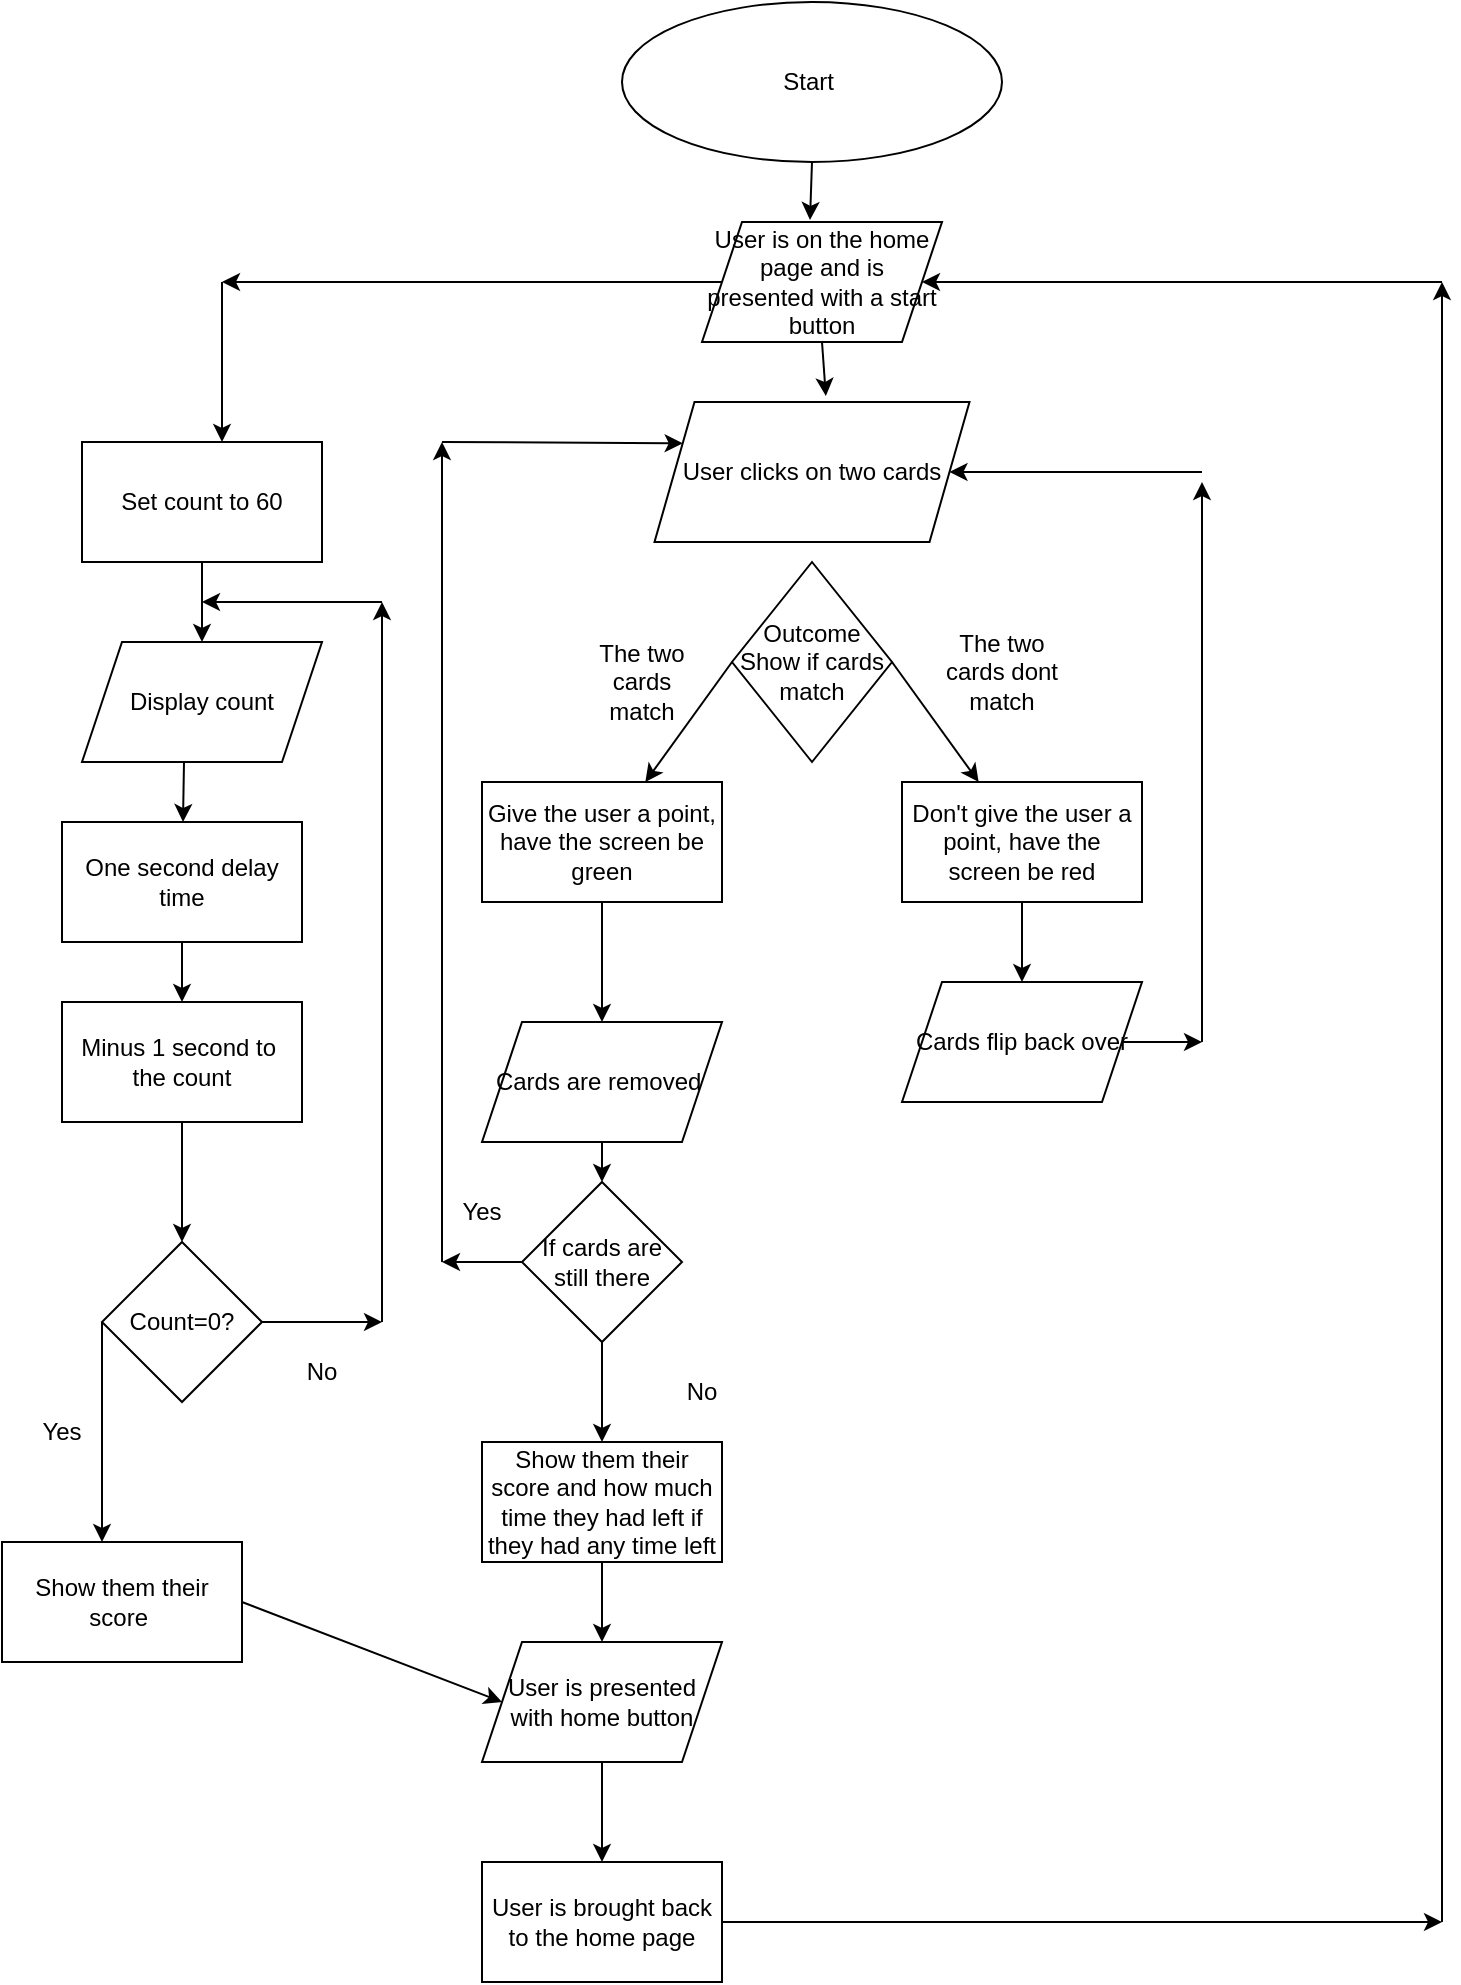 <mxfile version="20.8.15" type="github">
  <diagram name="Page-1" id="92U76bFKZ5YiaXNe4-tE">
    <mxGraphModel dx="1387" dy="796" grid="1" gridSize="10" guides="1" tooltips="1" connect="1" arrows="1" fold="1" page="1" pageScale="1" pageWidth="850" pageHeight="1100" math="0" shadow="0">
      <root>
        <mxCell id="0" />
        <mxCell id="1" parent="0" />
        <mxCell id="os8-ziMhESVvQclBLDxS-2" value="Start&amp;nbsp;" style="ellipse;whiteSpace=wrap;html=1;" parent="1" vertex="1">
          <mxGeometry x="320" width="190" height="80" as="geometry" />
        </mxCell>
        <mxCell id="os8-ziMhESVvQclBLDxS-4" value="User clicks on two cards" style="shape=parallelogram;perimeter=parallelogramPerimeter;whiteSpace=wrap;html=1;fixedSize=1;" parent="1" vertex="1">
          <mxGeometry x="336.25" y="200" width="157.5" height="70" as="geometry" />
        </mxCell>
        <mxCell id="os8-ziMhESVvQclBLDxS-9" value="Outcome&lt;br&gt;Show if cards match" style="rhombus;whiteSpace=wrap;html=1;" parent="1" vertex="1">
          <mxGeometry x="375" y="280" width="80" height="100" as="geometry" />
        </mxCell>
        <mxCell id="os8-ziMhESVvQclBLDxS-11" value="" style="endArrow=classic;html=1;rounded=0;exitX=0;exitY=0.5;exitDx=0;exitDy=0;" parent="1" target="os8-ziMhESVvQclBLDxS-13" edge="1" source="os8-ziMhESVvQclBLDxS-9">
          <mxGeometry width="50" height="50" relative="1" as="geometry">
            <mxPoint x="370" y="330" as="sourcePoint" />
            <mxPoint x="320" y="390" as="targetPoint" />
          </mxGeometry>
        </mxCell>
        <mxCell id="os8-ziMhESVvQclBLDxS-13" value="Give the user a point, have the screen be green" style="rounded=0;whiteSpace=wrap;html=1;" parent="1" vertex="1">
          <mxGeometry x="250" y="390" width="120" height="60" as="geometry" />
        </mxCell>
        <mxCell id="os8-ziMhESVvQclBLDxS-14" value="The two cards match" style="text;html=1;strokeColor=none;fillColor=none;align=center;verticalAlign=middle;whiteSpace=wrap;rounded=0;" parent="1" vertex="1">
          <mxGeometry x="300" y="320" width="60" height="40" as="geometry" />
        </mxCell>
        <mxCell id="os8-ziMhESVvQclBLDxS-15" value="" style="endArrow=classic;html=1;rounded=0;exitX=1;exitY=0.5;exitDx=0;exitDy=0;" parent="1" source="os8-ziMhESVvQclBLDxS-9" target="os8-ziMhESVvQclBLDxS-16" edge="1">
          <mxGeometry width="50" height="50" relative="1" as="geometry">
            <mxPoint x="400" y="460" as="sourcePoint" />
            <mxPoint x="490" y="390" as="targetPoint" />
          </mxGeometry>
        </mxCell>
        <mxCell id="os8-ziMhESVvQclBLDxS-16" value="Don&#39;t give the user a point, have the screen be red" style="rounded=0;whiteSpace=wrap;html=1;" parent="1" vertex="1">
          <mxGeometry x="460" y="390" width="120" height="60" as="geometry" />
        </mxCell>
        <mxCell id="os8-ziMhESVvQclBLDxS-17" value="The two cards dont match" style="text;html=1;strokeColor=none;fillColor=none;align=center;verticalAlign=middle;whiteSpace=wrap;rounded=0;" parent="1" vertex="1">
          <mxGeometry x="480" y="320" width="60" height="30" as="geometry" />
        </mxCell>
        <mxCell id="os8-ziMhESVvQclBLDxS-18" value="" style="endArrow=classic;html=1;rounded=0;exitX=0.5;exitY=1;exitDx=0;exitDy=0;" parent="1" source="os8-ziMhESVvQclBLDxS-13" edge="1">
          <mxGeometry width="50" height="50" relative="1" as="geometry">
            <mxPoint x="400" y="430" as="sourcePoint" />
            <mxPoint x="310" y="510" as="targetPoint" />
          </mxGeometry>
        </mxCell>
        <mxCell id="os8-ziMhESVvQclBLDxS-19" value="" style="endArrow=classic;html=1;rounded=0;exitX=0.5;exitY=1;exitDx=0;exitDy=0;" parent="1" source="os8-ziMhESVvQclBLDxS-16" edge="1">
          <mxGeometry width="50" height="50" relative="1" as="geometry">
            <mxPoint x="400" y="410" as="sourcePoint" />
            <mxPoint x="520" y="490" as="targetPoint" />
          </mxGeometry>
        </mxCell>
        <mxCell id="os8-ziMhESVvQclBLDxS-20" value="Cards are removed&amp;nbsp;" style="shape=parallelogram;perimeter=parallelogramPerimeter;whiteSpace=wrap;html=1;fixedSize=1;" parent="1" vertex="1">
          <mxGeometry x="250" y="510" width="120" height="60" as="geometry" />
        </mxCell>
        <mxCell id="os8-ziMhESVvQclBLDxS-21" value="Cards flip back over" style="shape=parallelogram;perimeter=parallelogramPerimeter;whiteSpace=wrap;html=1;fixedSize=1;" parent="1" vertex="1">
          <mxGeometry x="460" y="490" width="120" height="60" as="geometry" />
        </mxCell>
        <mxCell id="os8-ziMhESVvQclBLDxS-24" value="Set count to 60" style="rounded=0;whiteSpace=wrap;html=1;" parent="1" vertex="1">
          <mxGeometry x="50" y="220" width="120" height="60" as="geometry" />
        </mxCell>
        <mxCell id="os8-ziMhESVvQclBLDxS-25" value="" style="endArrow=classic;html=1;rounded=0;exitX=0.5;exitY=1;exitDx=0;exitDy=0;" parent="1" source="os8-ziMhESVvQclBLDxS-24" target="os8-ziMhESVvQclBLDxS-26" edge="1">
          <mxGeometry width="50" height="50" relative="1" as="geometry">
            <mxPoint x="400" y="400" as="sourcePoint" />
            <mxPoint x="110" y="330" as="targetPoint" />
          </mxGeometry>
        </mxCell>
        <mxCell id="os8-ziMhESVvQclBLDxS-26" value="Display count" style="shape=parallelogram;perimeter=parallelogramPerimeter;whiteSpace=wrap;html=1;fixedSize=1;" parent="1" vertex="1">
          <mxGeometry x="50" y="320" width="120" height="60" as="geometry" />
        </mxCell>
        <mxCell id="os8-ziMhESVvQclBLDxS-28" value="" style="endArrow=classic;html=1;rounded=0;exitX=0.425;exitY=1;exitDx=0;exitDy=0;exitPerimeter=0;" parent="1" source="os8-ziMhESVvQclBLDxS-26" target="os8-ziMhESVvQclBLDxS-29" edge="1">
          <mxGeometry width="50" height="50" relative="1" as="geometry">
            <mxPoint x="50" y="470" as="sourcePoint" />
            <mxPoint x="100" y="420" as="targetPoint" />
          </mxGeometry>
        </mxCell>
        <mxCell id="os8-ziMhESVvQclBLDxS-29" value="One second delay time" style="rounded=0;whiteSpace=wrap;html=1;" parent="1" vertex="1">
          <mxGeometry x="40" y="410" width="120" height="60" as="geometry" />
        </mxCell>
        <mxCell id="os8-ziMhESVvQclBLDxS-30" value="Minus 1 second to&amp;nbsp;&lt;br&gt;the count" style="rounded=0;whiteSpace=wrap;html=1;" parent="1" vertex="1">
          <mxGeometry x="40" y="500" width="120" height="60" as="geometry" />
        </mxCell>
        <mxCell id="os8-ziMhESVvQclBLDxS-32" value="" style="endArrow=classic;html=1;rounded=0;exitX=0.5;exitY=1;exitDx=0;exitDy=0;entryX=0.5;entryY=0;entryDx=0;entryDy=0;" parent="1" source="os8-ziMhESVvQclBLDxS-29" target="os8-ziMhESVvQclBLDxS-30" edge="1">
          <mxGeometry width="50" height="50" relative="1" as="geometry">
            <mxPoint x="400" y="400" as="sourcePoint" />
            <mxPoint x="450" y="350" as="targetPoint" />
          </mxGeometry>
        </mxCell>
        <mxCell id="os8-ziMhESVvQclBLDxS-33" value="" style="endArrow=classic;html=1;rounded=0;exitX=0.5;exitY=1;exitDx=0;exitDy=0;" parent="1" source="os8-ziMhESVvQclBLDxS-30" edge="1">
          <mxGeometry width="50" height="50" relative="1" as="geometry">
            <mxPoint x="400" y="390" as="sourcePoint" />
            <mxPoint x="100" y="620" as="targetPoint" />
          </mxGeometry>
        </mxCell>
        <mxCell id="os8-ziMhESVvQclBLDxS-34" value="Count=0?" style="rhombus;whiteSpace=wrap;html=1;" parent="1" vertex="1">
          <mxGeometry x="60" y="620" width="80" height="80" as="geometry" />
        </mxCell>
        <mxCell id="os8-ziMhESVvQclBLDxS-35" value="" style="endArrow=classic;html=1;rounded=0;exitX=1;exitY=0.5;exitDx=0;exitDy=0;" parent="1" source="os8-ziMhESVvQclBLDxS-34" edge="1">
          <mxGeometry width="50" height="50" relative="1" as="geometry">
            <mxPoint x="400" y="390" as="sourcePoint" />
            <mxPoint x="200" y="660" as="targetPoint" />
          </mxGeometry>
        </mxCell>
        <mxCell id="os8-ziMhESVvQclBLDxS-36" value="" style="endArrow=classic;html=1;rounded=0;" parent="1" edge="1">
          <mxGeometry width="50" height="50" relative="1" as="geometry">
            <mxPoint x="200" y="660" as="sourcePoint" />
            <mxPoint x="200" y="300" as="targetPoint" />
          </mxGeometry>
        </mxCell>
        <mxCell id="os8-ziMhESVvQclBLDxS-37" value="" style="endArrow=classic;html=1;rounded=0;" parent="1" edge="1">
          <mxGeometry width="50" height="50" relative="1" as="geometry">
            <mxPoint x="200" y="300" as="sourcePoint" />
            <mxPoint x="110" y="300" as="targetPoint" />
          </mxGeometry>
        </mxCell>
        <mxCell id="os8-ziMhESVvQclBLDxS-39" value="No" style="text;html=1;strokeColor=none;fillColor=none;align=center;verticalAlign=middle;whiteSpace=wrap;rounded=0;" parent="1" vertex="1">
          <mxGeometry x="140" y="670" width="60" height="30" as="geometry" />
        </mxCell>
        <mxCell id="E0gtV7Kq9KfFKC0P-1Go-1" value="" style="endArrow=classic;html=1;rounded=0;exitX=0;exitY=0.5;exitDx=0;exitDy=0;" parent="1" source="os8-ziMhESVvQclBLDxS-34" edge="1">
          <mxGeometry width="50" height="50" relative="1" as="geometry">
            <mxPoint x="320" y="640" as="sourcePoint" />
            <mxPoint x="60" y="770" as="targetPoint" />
          </mxGeometry>
        </mxCell>
        <mxCell id="E0gtV7Kq9KfFKC0P-1Go-5" value="If cards are still there" style="rhombus;whiteSpace=wrap;html=1;" parent="1" vertex="1">
          <mxGeometry x="270" y="590" width="80" height="80" as="geometry" />
        </mxCell>
        <mxCell id="E0gtV7Kq9KfFKC0P-1Go-6" value="" style="endArrow=classic;html=1;rounded=0;exitX=1;exitY=0.5;exitDx=0;exitDy=0;" parent="1" source="os8-ziMhESVvQclBLDxS-21" edge="1">
          <mxGeometry width="50" height="50" relative="1" as="geometry">
            <mxPoint x="480" y="510" as="sourcePoint" />
            <mxPoint x="610" y="520" as="targetPoint" />
          </mxGeometry>
        </mxCell>
        <mxCell id="E0gtV7Kq9KfFKC0P-1Go-7" value="" style="endArrow=classic;html=1;rounded=0;" parent="1" edge="1">
          <mxGeometry width="50" height="50" relative="1" as="geometry">
            <mxPoint x="610" y="520" as="sourcePoint" />
            <mxPoint x="610" y="240" as="targetPoint" />
          </mxGeometry>
        </mxCell>
        <mxCell id="E0gtV7Kq9KfFKC0P-1Go-8" value="" style="endArrow=classic;html=1;rounded=0;entryX=1;entryY=0.5;entryDx=0;entryDy=0;" parent="1" target="os8-ziMhESVvQclBLDxS-4" edge="1">
          <mxGeometry width="50" height="50" relative="1" as="geometry">
            <mxPoint x="610" y="235" as="sourcePoint" />
            <mxPoint x="530" y="460" as="targetPoint" />
          </mxGeometry>
        </mxCell>
        <mxCell id="E0gtV7Kq9KfFKC0P-1Go-9" value="" style="endArrow=classic;html=1;rounded=0;exitX=0.5;exitY=1;exitDx=0;exitDy=0;entryX=0.5;entryY=0;entryDx=0;entryDy=0;" parent="1" source="os8-ziMhESVvQclBLDxS-20" target="E0gtV7Kq9KfFKC0P-1Go-5" edge="1">
          <mxGeometry width="50" height="50" relative="1" as="geometry">
            <mxPoint x="430" y="670" as="sourcePoint" />
            <mxPoint x="480" y="620" as="targetPoint" />
          </mxGeometry>
        </mxCell>
        <mxCell id="E0gtV7Kq9KfFKC0P-1Go-10" value="" style="endArrow=classic;html=1;rounded=0;exitX=0.5;exitY=1;exitDx=0;exitDy=0;" parent="1" source="E0gtV7Kq9KfFKC0P-1Go-5" edge="1">
          <mxGeometry width="50" height="50" relative="1" as="geometry">
            <mxPoint x="430" y="660" as="sourcePoint" />
            <mxPoint x="310" y="720" as="targetPoint" />
          </mxGeometry>
        </mxCell>
        <mxCell id="E0gtV7Kq9KfFKC0P-1Go-11" value="" style="endArrow=classic;html=1;rounded=0;exitX=0;exitY=0.5;exitDx=0;exitDy=0;" parent="1" source="E0gtV7Kq9KfFKC0P-1Go-5" edge="1">
          <mxGeometry width="50" height="50" relative="1" as="geometry">
            <mxPoint x="430" y="460" as="sourcePoint" />
            <mxPoint x="230" y="630" as="targetPoint" />
          </mxGeometry>
        </mxCell>
        <mxCell id="E0gtV7Kq9KfFKC0P-1Go-12" value="" style="endArrow=classic;html=1;rounded=0;" parent="1" edge="1">
          <mxGeometry width="50" height="50" relative="1" as="geometry">
            <mxPoint x="230" y="630" as="sourcePoint" />
            <mxPoint x="230" y="220" as="targetPoint" />
          </mxGeometry>
        </mxCell>
        <mxCell id="E0gtV7Kq9KfFKC0P-1Go-13" value="" style="endArrow=classic;html=1;rounded=0;entryX=0;entryY=0.25;entryDx=0;entryDy=0;" parent="1" target="os8-ziMhESVvQclBLDxS-4" edge="1">
          <mxGeometry width="50" height="50" relative="1" as="geometry">
            <mxPoint x="230" y="220" as="sourcePoint" />
            <mxPoint x="480" y="410" as="targetPoint" />
          </mxGeometry>
        </mxCell>
        <mxCell id="E0gtV7Kq9KfFKC0P-1Go-14" value="Yes" style="text;html=1;strokeColor=none;fillColor=none;align=center;verticalAlign=middle;whiteSpace=wrap;rounded=0;" parent="1" vertex="1">
          <mxGeometry x="220" y="590" width="60" height="30" as="geometry" />
        </mxCell>
        <mxCell id="E0gtV7Kq9KfFKC0P-1Go-15" value="No" style="text;html=1;strokeColor=none;fillColor=none;align=center;verticalAlign=middle;whiteSpace=wrap;rounded=0;" parent="1" vertex="1">
          <mxGeometry x="330" y="680" width="60" height="30" as="geometry" />
        </mxCell>
        <mxCell id="E0gtV7Kq9KfFKC0P-1Go-16" value="Show them their score and how much time they had left if they had any time left" style="rounded=0;whiteSpace=wrap;html=1;" parent="1" vertex="1">
          <mxGeometry x="250" y="720" width="120" height="60" as="geometry" />
        </mxCell>
        <mxCell id="E0gtV7Kq9KfFKC0P-1Go-17" value="Show them their score&amp;nbsp;" style="rounded=0;whiteSpace=wrap;html=1;" parent="1" vertex="1">
          <mxGeometry x="10" y="770" width="120" height="60" as="geometry" />
        </mxCell>
        <mxCell id="E0gtV7Kq9KfFKC0P-1Go-19" value="User is presented with home button" style="shape=parallelogram;perimeter=parallelogramPerimeter;whiteSpace=wrap;html=1;fixedSize=1;" parent="1" vertex="1">
          <mxGeometry x="250" y="820" width="120" height="60" as="geometry" />
        </mxCell>
        <mxCell id="E0gtV7Kq9KfFKC0P-1Go-21" value="User is brought back to the home page" style="rounded=0;whiteSpace=wrap;html=1;" parent="1" vertex="1">
          <mxGeometry x="250" y="930" width="120" height="60" as="geometry" />
        </mxCell>
        <mxCell id="E0gtV7Kq9KfFKC0P-1Go-22" value="" style="endArrow=classic;html=1;rounded=0;exitX=0.5;exitY=1;exitDx=0;exitDy=0;entryX=0.5;entryY=0;entryDx=0;entryDy=0;" parent="1" source="E0gtV7Kq9KfFKC0P-1Go-16" target="E0gtV7Kq9KfFKC0P-1Go-19" edge="1">
          <mxGeometry width="50" height="50" relative="1" as="geometry">
            <mxPoint x="430" y="850" as="sourcePoint" />
            <mxPoint x="480" y="800" as="targetPoint" />
          </mxGeometry>
        </mxCell>
        <mxCell id="E0gtV7Kq9KfFKC0P-1Go-23" value="" style="endArrow=classic;html=1;rounded=0;exitX=0.5;exitY=1;exitDx=0;exitDy=0;entryX=0.5;entryY=0;entryDx=0;entryDy=0;" parent="1" source="E0gtV7Kq9KfFKC0P-1Go-19" target="E0gtV7Kq9KfFKC0P-1Go-21" edge="1">
          <mxGeometry width="50" height="50" relative="1" as="geometry">
            <mxPoint x="430" y="850" as="sourcePoint" />
            <mxPoint x="480" y="800" as="targetPoint" />
          </mxGeometry>
        </mxCell>
        <mxCell id="E0gtV7Kq9KfFKC0P-1Go-24" value="User is on the home page and is presented with a start button" style="shape=parallelogram;perimeter=parallelogramPerimeter;whiteSpace=wrap;html=1;fixedSize=1;" parent="1" vertex="1">
          <mxGeometry x="360" y="110" width="120" height="60" as="geometry" />
        </mxCell>
        <mxCell id="E0gtV7Kq9KfFKC0P-1Go-25" value="" style="endArrow=classic;html=1;rounded=0;exitX=0.5;exitY=1;exitDx=0;exitDy=0;entryX=0.45;entryY=-0.017;entryDx=0;entryDy=0;entryPerimeter=0;" parent="1" source="os8-ziMhESVvQclBLDxS-2" target="E0gtV7Kq9KfFKC0P-1Go-24" edge="1">
          <mxGeometry width="50" height="50" relative="1" as="geometry">
            <mxPoint x="430" y="220" as="sourcePoint" />
            <mxPoint x="410" y="120" as="targetPoint" />
          </mxGeometry>
        </mxCell>
        <mxCell id="E0gtV7Kq9KfFKC0P-1Go-27" value="" style="endArrow=classic;html=1;rounded=0;exitX=1;exitY=0.5;exitDx=0;exitDy=0;" parent="1" source="E0gtV7Kq9KfFKC0P-1Go-21" edge="1">
          <mxGeometry width="50" height="50" relative="1" as="geometry">
            <mxPoint x="430" y="820" as="sourcePoint" />
            <mxPoint x="730" y="960" as="targetPoint" />
          </mxGeometry>
        </mxCell>
        <mxCell id="E0gtV7Kq9KfFKC0P-1Go-28" value="" style="endArrow=classic;html=1;rounded=0;" parent="1" edge="1">
          <mxGeometry width="50" height="50" relative="1" as="geometry">
            <mxPoint x="730" y="960" as="sourcePoint" />
            <mxPoint x="730" y="140" as="targetPoint" />
          </mxGeometry>
        </mxCell>
        <mxCell id="E0gtV7Kq9KfFKC0P-1Go-29" value="" style="endArrow=classic;html=1;rounded=0;entryX=1;entryY=0.5;entryDx=0;entryDy=0;" parent="1" target="E0gtV7Kq9KfFKC0P-1Go-24" edge="1">
          <mxGeometry width="50" height="50" relative="1" as="geometry">
            <mxPoint x="730" y="140" as="sourcePoint" />
            <mxPoint x="640" y="-10" as="targetPoint" />
          </mxGeometry>
        </mxCell>
        <mxCell id="E0gtV7Kq9KfFKC0P-1Go-30" value="Yes" style="text;html=1;strokeColor=none;fillColor=none;align=center;verticalAlign=middle;whiteSpace=wrap;rounded=0;" parent="1" vertex="1">
          <mxGeometry x="10" y="700" width="60" height="30" as="geometry" />
        </mxCell>
        <mxCell id="4U9D7oRtRW4-Icj851MU-2" value="" style="endArrow=classic;html=1;rounded=0;exitX=1;exitY=0.5;exitDx=0;exitDy=0;entryX=0;entryY=0.5;entryDx=0;entryDy=0;" edge="1" parent="1" source="E0gtV7Kq9KfFKC0P-1Go-17" target="E0gtV7Kq9KfFKC0P-1Go-19">
          <mxGeometry width="50" height="50" relative="1" as="geometry">
            <mxPoint x="400" y="930" as="sourcePoint" />
            <mxPoint x="450" y="880" as="targetPoint" />
          </mxGeometry>
        </mxCell>
        <mxCell id="4U9D7oRtRW4-Icj851MU-4" value="" style="endArrow=classic;html=1;rounded=0;exitX=0;exitY=0.5;exitDx=0;exitDy=0;" edge="1" parent="1" source="E0gtV7Kq9KfFKC0P-1Go-24">
          <mxGeometry width="50" height="50" relative="1" as="geometry">
            <mxPoint x="400" y="310" as="sourcePoint" />
            <mxPoint x="120" y="140" as="targetPoint" />
          </mxGeometry>
        </mxCell>
        <mxCell id="4U9D7oRtRW4-Icj851MU-5" value="" style="endArrow=classic;html=1;rounded=0;" edge="1" parent="1">
          <mxGeometry width="50" height="50" relative="1" as="geometry">
            <mxPoint x="120" y="140" as="sourcePoint" />
            <mxPoint x="120" y="220" as="targetPoint" />
          </mxGeometry>
        </mxCell>
        <mxCell id="4U9D7oRtRW4-Icj851MU-6" value="" style="endArrow=classic;html=1;rounded=0;exitX=0.5;exitY=1;exitDx=0;exitDy=0;entryX=0.544;entryY=-0.043;entryDx=0;entryDy=0;entryPerimeter=0;" edge="1" parent="1" source="E0gtV7Kq9KfFKC0P-1Go-24" target="os8-ziMhESVvQclBLDxS-4">
          <mxGeometry width="50" height="50" relative="1" as="geometry">
            <mxPoint x="400" y="310" as="sourcePoint" />
            <mxPoint x="450" y="260" as="targetPoint" />
          </mxGeometry>
        </mxCell>
      </root>
    </mxGraphModel>
  </diagram>
</mxfile>
